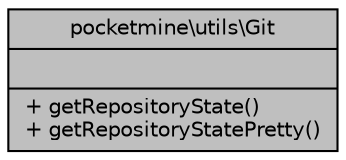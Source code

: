 digraph "pocketmine\utils\Git"
{
 // INTERACTIVE_SVG=YES
 // LATEX_PDF_SIZE
  edge [fontname="Helvetica",fontsize="10",labelfontname="Helvetica",labelfontsize="10"];
  node [fontname="Helvetica",fontsize="10",shape=record];
  Node1 [label="{pocketmine\\utils\\Git\n||+ getRepositoryState()\l+ getRepositoryStatePretty()\l}",height=0.2,width=0.4,color="black", fillcolor="grey75", style="filled", fontcolor="black",tooltip=" "];
}
